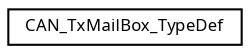 digraph "Graphical Class Hierarchy"
{
  edge [fontname="Sans",fontsize="8",labelfontname="Sans",labelfontsize="8"];
  node [fontname="Sans",fontsize="8",shape=record];
  rankdir="LR";
  Node1 [label="CAN_TxMailBox_TypeDef",height=0.2,width=0.4,color="black", fillcolor="white", style="filled",URL="$struct_c_a_n___tx_mail_box___type_def.html",tooltip="Controller Area Network TxMailBox. "];
}
